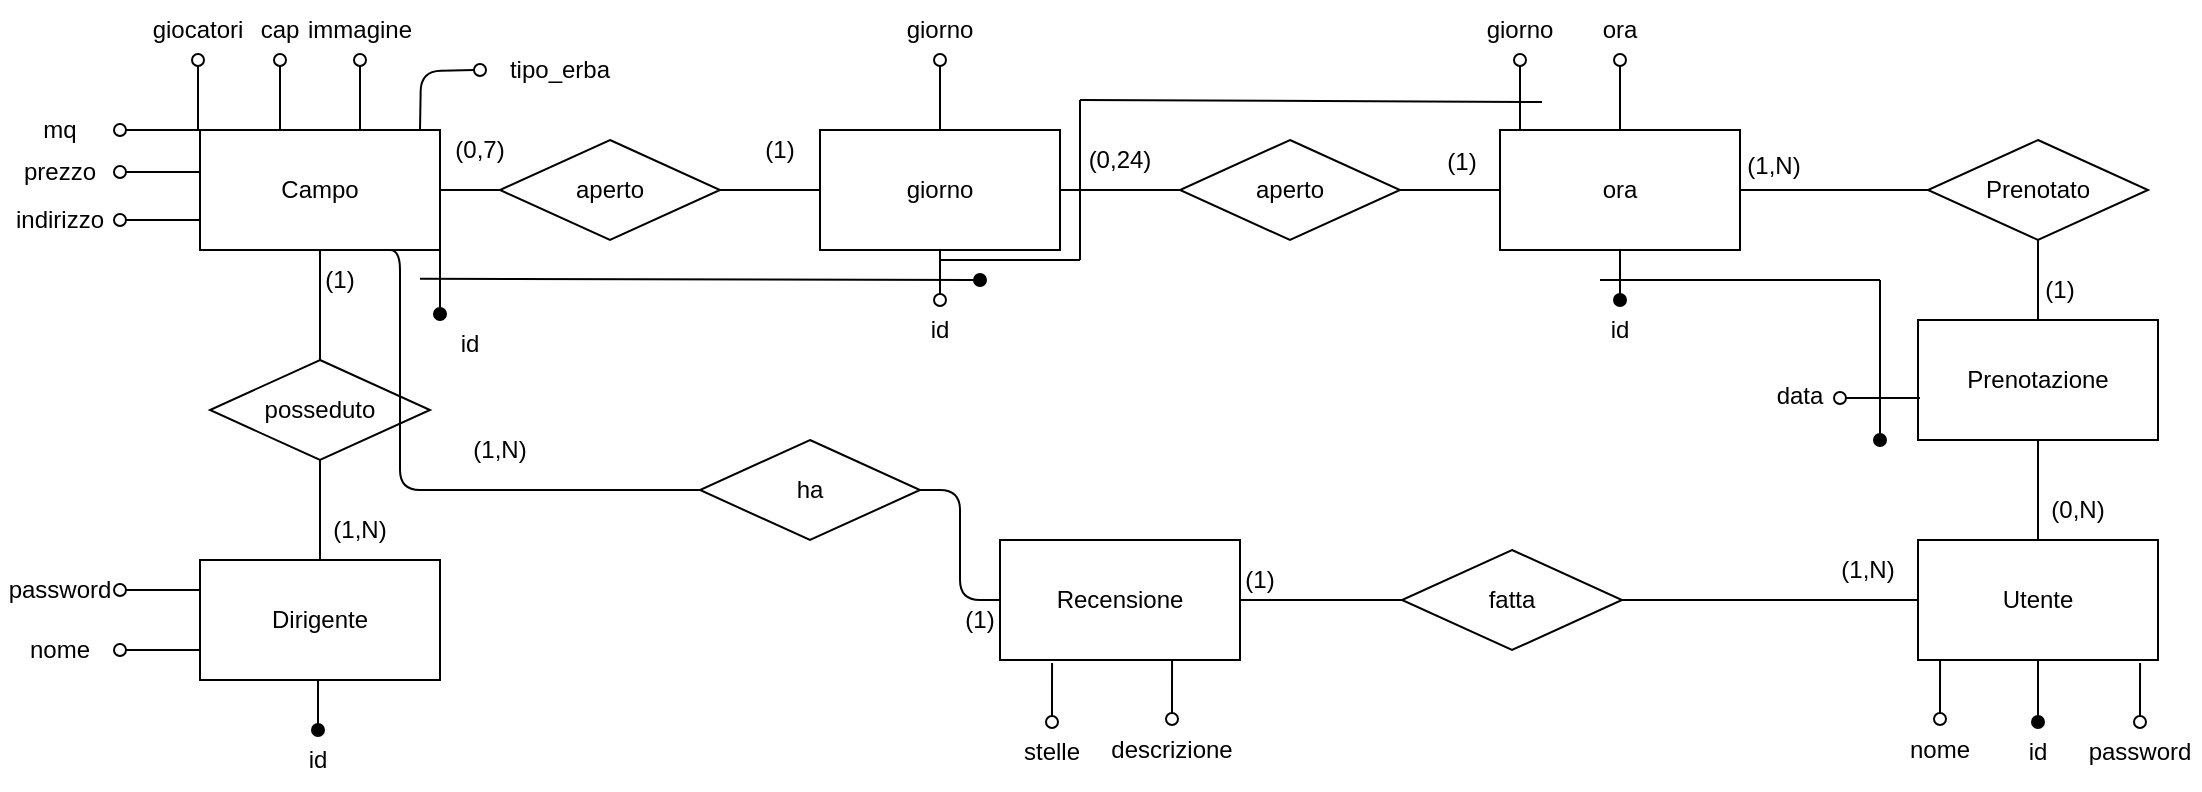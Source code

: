 <mxfile version="17.4.3" type="github">
  <diagram id="BrTpvD5fPYZPa1ccoCXw" name="Page-1">
    <mxGraphModel dx="1351" dy="703" grid="1" gridSize="10" guides="1" tooltips="1" connect="1" arrows="1" fold="1" page="1" pageScale="1" pageWidth="1169" pageHeight="1654" math="0" shadow="0">
      <root>
        <mxCell id="0" />
        <mxCell id="1" parent="0" />
        <mxCell id="SReCfwXnvXYNexFr8XkO-1" value="Campo" style="rounded=0;whiteSpace=wrap;html=1;" parent="1" vertex="1">
          <mxGeometry x="180" y="285" width="120" height="60" as="geometry" />
        </mxCell>
        <mxCell id="SReCfwXnvXYNexFr8XkO-4" value="aperto" style="rhombus;whiteSpace=wrap;html=1;" parent="1" vertex="1">
          <mxGeometry x="330" y="290" width="110" height="50" as="geometry" />
        </mxCell>
        <mxCell id="SReCfwXnvXYNexFr8XkO-5" value="giorno" style="rounded=0;whiteSpace=wrap;html=1;" parent="1" vertex="1">
          <mxGeometry x="490" y="285" width="120" height="60" as="geometry" />
        </mxCell>
        <mxCell id="SReCfwXnvXYNexFr8XkO-7" value="" style="endArrow=none;html=1;rounded=0;exitX=1;exitY=0.5;exitDx=0;exitDy=0;entryX=0;entryY=0.5;entryDx=0;entryDy=0;" parent="1" source="SReCfwXnvXYNexFr8XkO-1" target="SReCfwXnvXYNexFr8XkO-4" edge="1">
          <mxGeometry width="50" height="50" relative="1" as="geometry">
            <mxPoint x="460" y="430" as="sourcePoint" />
            <mxPoint x="510" y="380" as="targetPoint" />
          </mxGeometry>
        </mxCell>
        <mxCell id="SReCfwXnvXYNexFr8XkO-8" value="" style="endArrow=none;html=1;rounded=0;exitX=1;exitY=0.5;exitDx=0;exitDy=0;entryX=0;entryY=0.5;entryDx=0;entryDy=0;" parent="1" source="SReCfwXnvXYNexFr8XkO-4" target="SReCfwXnvXYNexFr8XkO-5" edge="1">
          <mxGeometry width="50" height="50" relative="1" as="geometry">
            <mxPoint x="460" y="430" as="sourcePoint" />
            <mxPoint x="510" y="380" as="targetPoint" />
          </mxGeometry>
        </mxCell>
        <mxCell id="SReCfwXnvXYNexFr8XkO-9" value="aperto" style="rhombus;whiteSpace=wrap;html=1;" parent="1" vertex="1">
          <mxGeometry x="670" y="290" width="110" height="50" as="geometry" />
        </mxCell>
        <mxCell id="SReCfwXnvXYNexFr8XkO-10" value="ora" style="rounded=0;whiteSpace=wrap;html=1;" parent="1" vertex="1">
          <mxGeometry x="830" y="285" width="120" height="60" as="geometry" />
        </mxCell>
        <mxCell id="SReCfwXnvXYNexFr8XkO-11" value="" style="endArrow=none;html=1;rounded=0;exitX=1;exitY=0.5;exitDx=0;exitDy=0;entryX=0;entryY=0.5;entryDx=0;entryDy=0;" parent="1" source="SReCfwXnvXYNexFr8XkO-9" target="SReCfwXnvXYNexFr8XkO-10" edge="1">
          <mxGeometry width="50" height="50" relative="1" as="geometry">
            <mxPoint x="800" y="430" as="sourcePoint" />
            <mxPoint x="850" y="380" as="targetPoint" />
          </mxGeometry>
        </mxCell>
        <mxCell id="SReCfwXnvXYNexFr8XkO-12" value="" style="endArrow=none;html=1;rounded=0;exitX=1;exitY=0.5;exitDx=0;exitDy=0;" parent="1" source="SReCfwXnvXYNexFr8XkO-5" target="SReCfwXnvXYNexFr8XkO-9" edge="1">
          <mxGeometry width="50" height="50" relative="1" as="geometry">
            <mxPoint x="460" y="430" as="sourcePoint" />
            <mxPoint x="510" y="380" as="targetPoint" />
          </mxGeometry>
        </mxCell>
        <mxCell id="SReCfwXnvXYNexFr8XkO-13" value="Utente" style="rounded=0;whiteSpace=wrap;html=1;" parent="1" vertex="1">
          <mxGeometry x="1039" y="490" width="120" height="60" as="geometry" />
        </mxCell>
        <mxCell id="SReCfwXnvXYNexFr8XkO-14" value="" style="endArrow=none;html=1;rounded=0;exitX=0;exitY=0.5;exitDx=0;exitDy=0;entryX=1;entryY=0.5;entryDx=0;entryDy=0;" parent="1" source="o_-a8DLDmGqratq1AwaJ-2" target="SReCfwXnvXYNexFr8XkO-10" edge="1">
          <mxGeometry width="50" height="50" relative="1" as="geometry">
            <mxPoint x="890" y="400" as="sourcePoint" />
            <mxPoint x="980" y="391" as="targetPoint" />
          </mxGeometry>
        </mxCell>
        <mxCell id="SReCfwXnvXYNexFr8XkO-15" value="" style="endArrow=none;html=1;rounded=0;entryX=0.5;entryY=1;entryDx=0;entryDy=0;exitX=0.5;exitY=0;exitDx=0;exitDy=0;" parent="1" source="SReCfwXnvXYNexFr8XkO-13" edge="1">
          <mxGeometry width="50" height="50" relative="1" as="geometry">
            <mxPoint x="659" y="420" as="sourcePoint" />
            <mxPoint x="1099" y="440" as="targetPoint" />
          </mxGeometry>
        </mxCell>
        <mxCell id="SReCfwXnvXYNexFr8XkO-16" value="(0,7)" style="text;html=1;strokeColor=none;fillColor=none;align=center;verticalAlign=middle;whiteSpace=wrap;rounded=0;" parent="1" vertex="1">
          <mxGeometry x="290" y="280" width="60" height="30" as="geometry" />
        </mxCell>
        <mxCell id="SReCfwXnvXYNexFr8XkO-17" value="(1)" style="text;html=1;strokeColor=none;fillColor=none;align=center;verticalAlign=middle;whiteSpace=wrap;rounded=0;" parent="1" vertex="1">
          <mxGeometry x="440" y="280" width="60" height="30" as="geometry" />
        </mxCell>
        <mxCell id="SReCfwXnvXYNexFr8XkO-18" value="(0,24)" style="text;html=1;strokeColor=none;fillColor=none;align=center;verticalAlign=middle;whiteSpace=wrap;rounded=0;" parent="1" vertex="1">
          <mxGeometry x="610" y="285" width="60" height="30" as="geometry" />
        </mxCell>
        <mxCell id="SReCfwXnvXYNexFr8XkO-19" value="(1)" style="text;html=1;strokeColor=none;fillColor=none;align=center;verticalAlign=middle;whiteSpace=wrap;rounded=0;" parent="1" vertex="1">
          <mxGeometry x="781" y="286" width="60" height="30" as="geometry" />
        </mxCell>
        <mxCell id="SReCfwXnvXYNexFr8XkO-20" value="(1,N)" style="text;html=1;strokeColor=none;fillColor=none;align=center;verticalAlign=middle;whiteSpace=wrap;rounded=0;" parent="1" vertex="1">
          <mxGeometry x="937" y="288" width="60" height="30" as="geometry" />
        </mxCell>
        <mxCell id="SReCfwXnvXYNexFr8XkO-21" value="(0,N)" style="text;html=1;strokeColor=none;fillColor=none;align=center;verticalAlign=middle;whiteSpace=wrap;rounded=0;" parent="1" vertex="1">
          <mxGeometry x="1089" y="460" width="60" height="30" as="geometry" />
        </mxCell>
        <mxCell id="48irpjMReQ6uslwrwMDY-1" value="Dirigente" style="rounded=0;whiteSpace=wrap;html=1;" parent="1" vertex="1">
          <mxGeometry x="180" y="500" width="120" height="60" as="geometry" />
        </mxCell>
        <mxCell id="48irpjMReQ6uslwrwMDY-3" value="posseduto" style="rhombus;whiteSpace=wrap;html=1;" parent="1" vertex="1">
          <mxGeometry x="185" y="400" width="110" height="50" as="geometry" />
        </mxCell>
        <mxCell id="48irpjMReQ6uslwrwMDY-4" value="" style="endArrow=none;html=1;rounded=0;exitX=0.5;exitY=1;exitDx=0;exitDy=0;entryX=0.5;entryY=0;entryDx=0;entryDy=0;" parent="1" source="SReCfwXnvXYNexFr8XkO-1" target="48irpjMReQ6uslwrwMDY-3" edge="1">
          <mxGeometry width="50" height="50" relative="1" as="geometry">
            <mxPoint x="560" y="430" as="sourcePoint" />
            <mxPoint x="610" y="380" as="targetPoint" />
          </mxGeometry>
        </mxCell>
        <mxCell id="48irpjMReQ6uslwrwMDY-5" value="" style="endArrow=none;html=1;rounded=0;exitX=0.5;exitY=0;exitDx=0;exitDy=0;entryX=0.5;entryY=1;entryDx=0;entryDy=0;" parent="1" source="48irpjMReQ6uslwrwMDY-1" target="48irpjMReQ6uslwrwMDY-3" edge="1">
          <mxGeometry width="50" height="50" relative="1" as="geometry">
            <mxPoint x="560" y="430" as="sourcePoint" />
            <mxPoint x="610" y="380" as="targetPoint" />
          </mxGeometry>
        </mxCell>
        <mxCell id="48irpjMReQ6uslwrwMDY-6" value="(1,N)" style="text;html=1;strokeColor=none;fillColor=none;align=center;verticalAlign=middle;whiteSpace=wrap;rounded=0;" parent="1" vertex="1">
          <mxGeometry x="230" y="470" width="60" height="30" as="geometry" />
        </mxCell>
        <mxCell id="48irpjMReQ6uslwrwMDY-7" value="(1)" style="text;html=1;strokeColor=none;fillColor=none;align=center;verticalAlign=middle;whiteSpace=wrap;rounded=0;" parent="1" vertex="1">
          <mxGeometry x="220" y="345" width="60" height="30" as="geometry" />
        </mxCell>
        <mxCell id="o_-a8DLDmGqratq1AwaJ-1" value="Prenotazione" style="rounded=0;whiteSpace=wrap;html=1;" vertex="1" parent="1">
          <mxGeometry x="1039" y="380" width="120" height="60" as="geometry" />
        </mxCell>
        <mxCell id="o_-a8DLDmGqratq1AwaJ-2" value="Prenotato" style="rhombus;whiteSpace=wrap;html=1;" vertex="1" parent="1">
          <mxGeometry x="1044" y="290" width="110" height="50" as="geometry" />
        </mxCell>
        <mxCell id="o_-a8DLDmGqratq1AwaJ-4" value="" style="endArrow=none;html=1;rounded=0;entryX=0.5;entryY=1;entryDx=0;entryDy=0;exitX=0.5;exitY=0;exitDx=0;exitDy=0;" edge="1" parent="1" source="o_-a8DLDmGqratq1AwaJ-1" target="o_-a8DLDmGqratq1AwaJ-2">
          <mxGeometry width="50" height="50" relative="1" as="geometry">
            <mxPoint x="1109" y="444" as="sourcePoint" />
            <mxPoint x="1109" y="394" as="targetPoint" />
          </mxGeometry>
        </mxCell>
        <mxCell id="o_-a8DLDmGqratq1AwaJ-5" value="(1)" style="text;html=1;strokeColor=none;fillColor=none;align=center;verticalAlign=middle;whiteSpace=wrap;rounded=0;" vertex="1" parent="1">
          <mxGeometry x="1080" y="350" width="60" height="30" as="geometry" />
        </mxCell>
        <mxCell id="o_-a8DLDmGqratq1AwaJ-6" value="" style="endArrow=none;html=1;rounded=1;entryX=0.008;entryY=0.65;entryDx=0;entryDy=0;entryPerimeter=0;startArrow=oval;startFill=0;" edge="1" parent="1" target="o_-a8DLDmGqratq1AwaJ-1">
          <mxGeometry width="50" height="50" relative="1" as="geometry">
            <mxPoint x="1000" y="419" as="sourcePoint" />
            <mxPoint x="740" y="350" as="targetPoint" />
          </mxGeometry>
        </mxCell>
        <mxCell id="o_-a8DLDmGqratq1AwaJ-7" value="data" style="text;html=1;strokeColor=none;fillColor=none;align=center;verticalAlign=middle;whiteSpace=wrap;rounded=0;" vertex="1" parent="1">
          <mxGeometry x="950" y="403" width="60" height="30" as="geometry" />
        </mxCell>
        <mxCell id="o_-a8DLDmGqratq1AwaJ-9" value="" style="endArrow=none;html=1;rounded=1;endFill=0;startArrow=oval;startFill=1;" edge="1" parent="1">
          <mxGeometry width="50" height="50" relative="1" as="geometry">
            <mxPoint x="1020" y="440" as="sourcePoint" />
            <mxPoint x="1020" y="360" as="targetPoint" />
          </mxGeometry>
        </mxCell>
        <mxCell id="o_-a8DLDmGqratq1AwaJ-10" value="" style="endArrow=none;html=1;rounded=1;entryX=0.5;entryY=1;entryDx=0;entryDy=0;endFill=0;startArrow=oval;startFill=1;" edge="1" parent="1" target="SReCfwXnvXYNexFr8XkO-10">
          <mxGeometry width="50" height="50" relative="1" as="geometry">
            <mxPoint x="890" y="370" as="sourcePoint" />
            <mxPoint x="740" y="350" as="targetPoint" />
          </mxGeometry>
        </mxCell>
        <mxCell id="o_-a8DLDmGqratq1AwaJ-11" value="" style="endArrow=none;html=1;rounded=1;" edge="1" parent="1">
          <mxGeometry width="50" height="50" relative="1" as="geometry">
            <mxPoint x="880" y="360" as="sourcePoint" />
            <mxPoint x="1020" y="360" as="targetPoint" />
          </mxGeometry>
        </mxCell>
        <mxCell id="o_-a8DLDmGqratq1AwaJ-12" value="id" style="text;html=1;strokeColor=none;fillColor=none;align=center;verticalAlign=middle;whiteSpace=wrap;rounded=0;" vertex="1" parent="1">
          <mxGeometry x="860" y="370" width="60" height="30" as="geometry" />
        </mxCell>
        <mxCell id="o_-a8DLDmGqratq1AwaJ-26" value="" style="edgeStyle=orthogonalEdgeStyle;rounded=1;orthogonalLoop=1;jettySize=auto;html=1;startArrow=oval;startFill=0;endArrow=none;endFill=0;" edge="1" parent="1" source="o_-a8DLDmGqratq1AwaJ-14" target="SReCfwXnvXYNexFr8XkO-5">
          <mxGeometry relative="1" as="geometry" />
        </mxCell>
        <mxCell id="o_-a8DLDmGqratq1AwaJ-14" value="id" style="text;html=1;strokeColor=none;fillColor=none;align=center;verticalAlign=middle;whiteSpace=wrap;rounded=0;" vertex="1" parent="1">
          <mxGeometry x="520" y="370" width="60" height="30" as="geometry" />
        </mxCell>
        <mxCell id="o_-a8DLDmGqratq1AwaJ-15" value="" style="endArrow=none;html=1;rounded=1;endFill=0;startArrow=oval;startFill=1;exitX=0.25;exitY=0;exitDx=0;exitDy=0;entryX=1;entryY=1;entryDx=0;entryDy=0;" edge="1" parent="1" source="o_-a8DLDmGqratq1AwaJ-16" target="SReCfwXnvXYNexFr8XkO-1">
          <mxGeometry width="50" height="50" relative="1" as="geometry">
            <mxPoint x="239" y="256" as="sourcePoint" />
            <mxPoint x="239" y="286" as="targetPoint" />
          </mxGeometry>
        </mxCell>
        <mxCell id="o_-a8DLDmGqratq1AwaJ-16" value="id" style="text;html=1;strokeColor=none;fillColor=none;align=center;verticalAlign=middle;whiteSpace=wrap;rounded=0;" vertex="1" parent="1">
          <mxGeometry x="285" y="377" width="60" height="30" as="geometry" />
        </mxCell>
        <mxCell id="o_-a8DLDmGqratq1AwaJ-18" value="" style="endArrow=none;html=1;rounded=1;entryX=0.5;entryY=1;entryDx=0;entryDy=0;endFill=0;startArrow=oval;startFill=1;" edge="1" parent="1">
          <mxGeometry width="50" height="50" relative="1" as="geometry">
            <mxPoint x="239" y="585" as="sourcePoint" />
            <mxPoint x="239" y="560" as="targetPoint" />
          </mxGeometry>
        </mxCell>
        <mxCell id="o_-a8DLDmGqratq1AwaJ-19" value="id" style="text;html=1;strokeColor=none;fillColor=none;align=center;verticalAlign=middle;whiteSpace=wrap;rounded=0;" vertex="1" parent="1">
          <mxGeometry x="209" y="585" width="60" height="30" as="geometry" />
        </mxCell>
        <mxCell id="o_-a8DLDmGqratq1AwaJ-20" value="" style="endArrow=none;html=1;rounded=1;entryX=0.5;entryY=1;entryDx=0;entryDy=0;endFill=0;startArrow=oval;startFill=1;exitX=0.5;exitY=0;exitDx=0;exitDy=0;" edge="1" parent="1" source="o_-a8DLDmGqratq1AwaJ-21">
          <mxGeometry width="50" height="50" relative="1" as="geometry">
            <mxPoint x="1099" y="575" as="sourcePoint" />
            <mxPoint x="1099" y="550" as="targetPoint" />
          </mxGeometry>
        </mxCell>
        <mxCell id="o_-a8DLDmGqratq1AwaJ-21" value="id" style="text;html=1;strokeColor=none;fillColor=none;align=center;verticalAlign=middle;whiteSpace=wrap;rounded=0;" vertex="1" parent="1">
          <mxGeometry x="1069" y="581" width="60" height="30" as="geometry" />
        </mxCell>
        <mxCell id="o_-a8DLDmGqratq1AwaJ-25" value="" style="endArrow=none;html=1;rounded=1;endFill=0;startArrow=oval;startFill=1;" edge="1" parent="1">
          <mxGeometry width="50" height="50" relative="1" as="geometry">
            <mxPoint x="570" y="360" as="sourcePoint" />
            <mxPoint x="290" y="359.41" as="targetPoint" />
          </mxGeometry>
        </mxCell>
        <mxCell id="o_-a8DLDmGqratq1AwaJ-85" style="edgeStyle=orthogonalEdgeStyle;rounded=1;orthogonalLoop=1;jettySize=auto;html=1;startArrow=none;startFill=0;endArrow=none;endFill=0;entryX=0;entryY=0.5;entryDx=0;entryDy=0;" edge="1" parent="1" source="o_-a8DLDmGqratq1AwaJ-27" target="o_-a8DLDmGqratq1AwaJ-86">
          <mxGeometry relative="1" as="geometry">
            <mxPoint x="870" y="540" as="targetPoint" />
          </mxGeometry>
        </mxCell>
        <mxCell id="o_-a8DLDmGqratq1AwaJ-27" value="Recensione" style="rounded=0;whiteSpace=wrap;html=1;" vertex="1" parent="1">
          <mxGeometry x="580" y="490" width="120" height="60" as="geometry" />
        </mxCell>
        <mxCell id="o_-a8DLDmGqratq1AwaJ-39" value="" style="edgeStyle=orthogonalEdgeStyle;rounded=1;orthogonalLoop=1;jettySize=auto;html=1;startArrow=oval;startFill=0;endArrow=none;endFill=0;entryX=0;entryY=0.75;entryDx=0;entryDy=0;" edge="1" parent="1" source="o_-a8DLDmGqratq1AwaJ-40" target="48irpjMReQ6uslwrwMDY-1">
          <mxGeometry relative="1" as="geometry">
            <mxPoint x="120" y="505" as="targetPoint" />
          </mxGeometry>
        </mxCell>
        <mxCell id="o_-a8DLDmGqratq1AwaJ-40" value="nome" style="text;html=1;strokeColor=none;fillColor=none;align=center;verticalAlign=middle;whiteSpace=wrap;rounded=0;" vertex="1" parent="1">
          <mxGeometry x="80" y="530" width="60" height="30" as="geometry" />
        </mxCell>
        <mxCell id="o_-a8DLDmGqratq1AwaJ-41" value="" style="edgeStyle=orthogonalEdgeStyle;rounded=1;orthogonalLoop=1;jettySize=auto;html=1;startArrow=oval;startFill=0;endArrow=none;endFill=0;entryX=0;entryY=0.75;entryDx=0;entryDy=0;" edge="1" parent="1" source="o_-a8DLDmGqratq1AwaJ-42">
          <mxGeometry relative="1" as="geometry">
            <mxPoint x="180" y="515" as="targetPoint" />
          </mxGeometry>
        </mxCell>
        <mxCell id="o_-a8DLDmGqratq1AwaJ-42" value="password" style="text;html=1;strokeColor=none;fillColor=none;align=center;verticalAlign=middle;whiteSpace=wrap;rounded=0;" vertex="1" parent="1">
          <mxGeometry x="80" y="500" width="60" height="30" as="geometry" />
        </mxCell>
        <mxCell id="o_-a8DLDmGqratq1AwaJ-43" value="" style="edgeStyle=orthogonalEdgeStyle;rounded=1;orthogonalLoop=1;jettySize=auto;html=1;startArrow=oval;startFill=0;endArrow=none;endFill=0;entryX=0;entryY=0.75;entryDx=0;entryDy=0;" edge="1" parent="1" source="o_-a8DLDmGqratq1AwaJ-44">
          <mxGeometry relative="1" as="geometry">
            <mxPoint x="180" y="330" as="targetPoint" />
          </mxGeometry>
        </mxCell>
        <mxCell id="o_-a8DLDmGqratq1AwaJ-44" value="indirizzo" style="text;html=1;strokeColor=none;fillColor=none;align=center;verticalAlign=middle;whiteSpace=wrap;rounded=0;" vertex="1" parent="1">
          <mxGeometry x="80" y="315" width="60" height="30" as="geometry" />
        </mxCell>
        <mxCell id="o_-a8DLDmGqratq1AwaJ-45" value="" style="edgeStyle=orthogonalEdgeStyle;rounded=1;orthogonalLoop=1;jettySize=auto;html=1;startArrow=oval;startFill=0;endArrow=none;endFill=0;entryX=0;entryY=0.75;entryDx=0;entryDy=0;" edge="1" parent="1" source="o_-a8DLDmGqratq1AwaJ-46">
          <mxGeometry relative="1" as="geometry">
            <mxPoint x="180" y="306" as="targetPoint" />
          </mxGeometry>
        </mxCell>
        <mxCell id="o_-a8DLDmGqratq1AwaJ-46" value="prezzo" style="text;html=1;strokeColor=none;fillColor=none;align=center;verticalAlign=middle;whiteSpace=wrap;rounded=0;" vertex="1" parent="1">
          <mxGeometry x="80" y="291" width="60" height="30" as="geometry" />
        </mxCell>
        <mxCell id="o_-a8DLDmGqratq1AwaJ-49" value="" style="edgeStyle=orthogonalEdgeStyle;rounded=1;orthogonalLoop=1;jettySize=auto;html=1;startArrow=oval;startFill=0;endArrow=none;endFill=0;entryX=0;entryY=0.75;entryDx=0;entryDy=0;" edge="1" parent="1" source="o_-a8DLDmGqratq1AwaJ-50">
          <mxGeometry relative="1" as="geometry">
            <mxPoint x="180" y="285" as="targetPoint" />
          </mxGeometry>
        </mxCell>
        <mxCell id="o_-a8DLDmGqratq1AwaJ-50" value="mq" style="text;html=1;strokeColor=none;fillColor=none;align=center;verticalAlign=middle;whiteSpace=wrap;rounded=0;" vertex="1" parent="1">
          <mxGeometry x="80" y="270" width="60" height="30" as="geometry" />
        </mxCell>
        <mxCell id="o_-a8DLDmGqratq1AwaJ-51" value="" style="edgeStyle=orthogonalEdgeStyle;rounded=1;orthogonalLoop=1;jettySize=auto;html=1;startArrow=oval;startFill=0;endArrow=none;endFill=0;entryX=0.25;entryY=0;entryDx=0;entryDy=0;" edge="1" parent="1" source="o_-a8DLDmGqratq1AwaJ-52">
          <mxGeometry relative="1" as="geometry">
            <mxPoint x="179" y="285" as="targetPoint" />
          </mxGeometry>
        </mxCell>
        <mxCell id="o_-a8DLDmGqratq1AwaJ-52" value="giocatori" style="text;html=1;strokeColor=none;fillColor=none;align=center;verticalAlign=middle;whiteSpace=wrap;rounded=0;" vertex="1" parent="1">
          <mxGeometry x="149" y="220" width="60" height="30" as="geometry" />
        </mxCell>
        <mxCell id="o_-a8DLDmGqratq1AwaJ-53" value="" style="edgeStyle=orthogonalEdgeStyle;rounded=1;orthogonalLoop=1;jettySize=auto;html=1;startArrow=oval;startFill=0;endArrow=none;endFill=0;entryX=0.25;entryY=0;entryDx=0;entryDy=0;" edge="1" parent="1" source="o_-a8DLDmGqratq1AwaJ-54">
          <mxGeometry relative="1" as="geometry">
            <mxPoint x="220" y="285" as="targetPoint" />
          </mxGeometry>
        </mxCell>
        <mxCell id="o_-a8DLDmGqratq1AwaJ-54" value="cap" style="text;html=1;strokeColor=none;fillColor=none;align=center;verticalAlign=middle;whiteSpace=wrap;rounded=0;" vertex="1" parent="1">
          <mxGeometry x="190" y="220" width="60" height="30" as="geometry" />
        </mxCell>
        <mxCell id="o_-a8DLDmGqratq1AwaJ-58" value="" style="edgeStyle=orthogonalEdgeStyle;rounded=1;orthogonalLoop=1;jettySize=auto;html=1;startArrow=oval;startFill=0;endArrow=none;endFill=0;entryX=0.25;entryY=0;entryDx=0;entryDy=0;" edge="1" parent="1" source="o_-a8DLDmGqratq1AwaJ-59">
          <mxGeometry relative="1" as="geometry">
            <mxPoint x="260" y="285" as="targetPoint" />
          </mxGeometry>
        </mxCell>
        <mxCell id="o_-a8DLDmGqratq1AwaJ-59" value="immagine" style="text;html=1;strokeColor=none;fillColor=none;align=center;verticalAlign=middle;whiteSpace=wrap;rounded=0;" vertex="1" parent="1">
          <mxGeometry x="230" y="220" width="60" height="30" as="geometry" />
        </mxCell>
        <mxCell id="o_-a8DLDmGqratq1AwaJ-60" value="" style="edgeStyle=orthogonalEdgeStyle;rounded=1;orthogonalLoop=1;jettySize=auto;html=1;startArrow=oval;startFill=0;endArrow=none;endFill=0;entryX=0;entryY=0;entryDx=0;entryDy=0;" edge="1" parent="1">
          <mxGeometry relative="1" as="geometry">
            <mxPoint x="290" y="285" as="targetPoint" />
            <mxPoint x="320" y="255" as="sourcePoint" />
          </mxGeometry>
        </mxCell>
        <mxCell id="o_-a8DLDmGqratq1AwaJ-61" value="tipo_erba" style="text;html=1;strokeColor=none;fillColor=none;align=center;verticalAlign=middle;whiteSpace=wrap;rounded=0;" vertex="1" parent="1">
          <mxGeometry x="330" y="240" width="60" height="30" as="geometry" />
        </mxCell>
        <mxCell id="o_-a8DLDmGqratq1AwaJ-62" value="" style="edgeStyle=orthogonalEdgeStyle;rounded=1;orthogonalLoop=1;jettySize=auto;html=1;startArrow=oval;startFill=0;endArrow=none;endFill=0;entryX=0.25;entryY=0;entryDx=0;entryDy=0;" edge="1" parent="1" source="o_-a8DLDmGqratq1AwaJ-63">
          <mxGeometry relative="1" as="geometry">
            <mxPoint x="550" y="285" as="targetPoint" />
          </mxGeometry>
        </mxCell>
        <mxCell id="o_-a8DLDmGqratq1AwaJ-63" value="giorno" style="text;html=1;strokeColor=none;fillColor=none;align=center;verticalAlign=middle;whiteSpace=wrap;rounded=0;" vertex="1" parent="1">
          <mxGeometry x="520" y="220" width="60" height="30" as="geometry" />
        </mxCell>
        <mxCell id="o_-a8DLDmGqratq1AwaJ-64" value="" style="edgeStyle=orthogonalEdgeStyle;rounded=1;orthogonalLoop=1;jettySize=auto;html=1;startArrow=oval;startFill=0;endArrow=none;endFill=0;entryX=0.25;entryY=0;entryDx=0;entryDy=0;" edge="1" parent="1" source="o_-a8DLDmGqratq1AwaJ-65">
          <mxGeometry relative="1" as="geometry">
            <mxPoint x="890" y="285" as="targetPoint" />
          </mxGeometry>
        </mxCell>
        <mxCell id="o_-a8DLDmGqratq1AwaJ-65" value="ora" style="text;html=1;strokeColor=none;fillColor=none;align=center;verticalAlign=middle;whiteSpace=wrap;rounded=0;" vertex="1" parent="1">
          <mxGeometry x="860" y="220" width="60" height="30" as="geometry" />
        </mxCell>
        <mxCell id="o_-a8DLDmGqratq1AwaJ-77" value="" style="edgeStyle=orthogonalEdgeStyle;rounded=1;orthogonalLoop=1;jettySize=auto;html=1;startArrow=oval;startFill=0;endArrow=none;endFill=0;entryX=0.25;entryY=0;entryDx=0;entryDy=0;" edge="1" parent="1" source="o_-a8DLDmGqratq1AwaJ-78">
          <mxGeometry relative="1" as="geometry">
            <mxPoint x="840" y="285" as="targetPoint" />
          </mxGeometry>
        </mxCell>
        <mxCell id="o_-a8DLDmGqratq1AwaJ-78" value="giorno" style="text;html=1;strokeColor=none;fillColor=none;align=center;verticalAlign=middle;whiteSpace=wrap;rounded=0;" vertex="1" parent="1">
          <mxGeometry x="810" y="220" width="60" height="30" as="geometry" />
        </mxCell>
        <mxCell id="o_-a8DLDmGqratq1AwaJ-79" value="" style="endArrow=none;html=1;rounded=1;endFill=0;startArrow=none;startFill=0;" edge="1" parent="1">
          <mxGeometry width="50" height="50" relative="1" as="geometry">
            <mxPoint x="851" y="271" as="sourcePoint" />
            <mxPoint x="620" y="270" as="targetPoint" />
          </mxGeometry>
        </mxCell>
        <mxCell id="o_-a8DLDmGqratq1AwaJ-80" value="" style="endArrow=none;html=1;rounded=1;" edge="1" parent="1">
          <mxGeometry width="50" height="50" relative="1" as="geometry">
            <mxPoint x="620" y="350" as="sourcePoint" />
            <mxPoint x="620" y="270" as="targetPoint" />
          </mxGeometry>
        </mxCell>
        <mxCell id="o_-a8DLDmGqratq1AwaJ-81" value="" style="endArrow=none;html=1;rounded=1;endFill=0;startArrow=none;startFill=0;" edge="1" parent="1">
          <mxGeometry width="50" height="50" relative="1" as="geometry">
            <mxPoint x="620" y="350" as="sourcePoint" />
            <mxPoint x="550" y="350" as="targetPoint" />
          </mxGeometry>
        </mxCell>
        <mxCell id="o_-a8DLDmGqratq1AwaJ-83" style="edgeStyle=orthogonalEdgeStyle;rounded=1;orthogonalLoop=1;jettySize=auto;html=1;entryX=0.75;entryY=1;entryDx=0;entryDy=0;startArrow=none;startFill=0;endArrow=none;endFill=0;" edge="1" parent="1" source="o_-a8DLDmGqratq1AwaJ-82" target="SReCfwXnvXYNexFr8XkO-1">
          <mxGeometry relative="1" as="geometry">
            <Array as="points">
              <mxPoint x="280" y="465" />
              <mxPoint x="280" y="345" />
            </Array>
          </mxGeometry>
        </mxCell>
        <mxCell id="o_-a8DLDmGqratq1AwaJ-84" style="edgeStyle=orthogonalEdgeStyle;rounded=1;orthogonalLoop=1;jettySize=auto;html=1;exitX=1;exitY=0.5;exitDx=0;exitDy=0;entryX=0;entryY=0.5;entryDx=0;entryDy=0;startArrow=none;startFill=0;endArrow=none;endFill=0;" edge="1" parent="1" source="o_-a8DLDmGqratq1AwaJ-82" target="o_-a8DLDmGqratq1AwaJ-27">
          <mxGeometry relative="1" as="geometry" />
        </mxCell>
        <mxCell id="o_-a8DLDmGqratq1AwaJ-82" value="ha" style="rhombus;whiteSpace=wrap;html=1;" vertex="1" parent="1">
          <mxGeometry x="430" y="440" width="110" height="50" as="geometry" />
        </mxCell>
        <mxCell id="o_-a8DLDmGqratq1AwaJ-87" style="edgeStyle=orthogonalEdgeStyle;rounded=1;orthogonalLoop=1;jettySize=auto;html=1;entryX=0;entryY=0.5;entryDx=0;entryDy=0;startArrow=none;startFill=0;endArrow=none;endFill=0;" edge="1" parent="1" source="o_-a8DLDmGqratq1AwaJ-86" target="SReCfwXnvXYNexFr8XkO-13">
          <mxGeometry relative="1" as="geometry" />
        </mxCell>
        <mxCell id="o_-a8DLDmGqratq1AwaJ-86" value="fatta" style="rhombus;whiteSpace=wrap;html=1;" vertex="1" parent="1">
          <mxGeometry x="781" y="495" width="110" height="50" as="geometry" />
        </mxCell>
        <mxCell id="o_-a8DLDmGqratq1AwaJ-88" value="(1)" style="text;html=1;strokeColor=none;fillColor=none;align=center;verticalAlign=middle;whiteSpace=wrap;rounded=0;" vertex="1" parent="1">
          <mxGeometry x="680" y="495" width="60" height="30" as="geometry" />
        </mxCell>
        <mxCell id="o_-a8DLDmGqratq1AwaJ-89" value="(1,N)" style="text;html=1;strokeColor=none;fillColor=none;align=center;verticalAlign=middle;whiteSpace=wrap;rounded=0;" vertex="1" parent="1">
          <mxGeometry x="984" y="490" width="60" height="30" as="geometry" />
        </mxCell>
        <mxCell id="o_-a8DLDmGqratq1AwaJ-90" value="(1,N)" style="text;html=1;strokeColor=none;fillColor=none;align=center;verticalAlign=middle;whiteSpace=wrap;rounded=0;" vertex="1" parent="1">
          <mxGeometry x="300" y="430" width="60" height="30" as="geometry" />
        </mxCell>
        <mxCell id="o_-a8DLDmGqratq1AwaJ-91" value="(1)" style="text;html=1;strokeColor=none;fillColor=none;align=center;verticalAlign=middle;whiteSpace=wrap;rounded=0;" vertex="1" parent="1">
          <mxGeometry x="540" y="515" width="60" height="30" as="geometry" />
        </mxCell>
        <mxCell id="o_-a8DLDmGqratq1AwaJ-94" style="edgeStyle=orthogonalEdgeStyle;rounded=1;orthogonalLoop=1;jettySize=auto;html=1;entryX=0.417;entryY=1.025;entryDx=0;entryDy=0;entryPerimeter=0;startArrow=oval;startFill=0;endArrow=none;endFill=0;" edge="1" parent="1" source="o_-a8DLDmGqratq1AwaJ-93">
          <mxGeometry relative="1" as="geometry">
            <mxPoint x="606.04" y="551.5" as="targetPoint" />
          </mxGeometry>
        </mxCell>
        <mxCell id="o_-a8DLDmGqratq1AwaJ-93" value="stelle" style="text;html=1;strokeColor=none;fillColor=none;align=center;verticalAlign=middle;whiteSpace=wrap;rounded=0;" vertex="1" parent="1">
          <mxGeometry x="576" y="581" width="60" height="30" as="geometry" />
        </mxCell>
        <mxCell id="o_-a8DLDmGqratq1AwaJ-95" style="edgeStyle=orthogonalEdgeStyle;rounded=1;orthogonalLoop=1;jettySize=auto;html=1;entryX=0.417;entryY=1.025;entryDx=0;entryDy=0;entryPerimeter=0;startArrow=oval;startFill=0;endArrow=none;endFill=0;" edge="1" parent="1" source="o_-a8DLDmGqratq1AwaJ-96">
          <mxGeometry relative="1" as="geometry">
            <mxPoint x="666.04" y="550" as="targetPoint" />
          </mxGeometry>
        </mxCell>
        <mxCell id="o_-a8DLDmGqratq1AwaJ-96" value="descrizione" style="text;html=1;strokeColor=none;fillColor=none;align=center;verticalAlign=middle;whiteSpace=wrap;rounded=0;" vertex="1" parent="1">
          <mxGeometry x="636" y="579.5" width="60" height="30" as="geometry" />
        </mxCell>
        <mxCell id="o_-a8DLDmGqratq1AwaJ-101" style="edgeStyle=orthogonalEdgeStyle;rounded=1;orthogonalLoop=1;jettySize=auto;html=1;entryX=0.417;entryY=1.025;entryDx=0;entryDy=0;entryPerimeter=0;startArrow=oval;startFill=0;endArrow=none;endFill=0;" edge="1" parent="1" source="o_-a8DLDmGqratq1AwaJ-102">
          <mxGeometry relative="1" as="geometry">
            <mxPoint x="1050.04" y="550" as="targetPoint" />
          </mxGeometry>
        </mxCell>
        <mxCell id="o_-a8DLDmGqratq1AwaJ-102" value="nome" style="text;html=1;strokeColor=none;fillColor=none;align=center;verticalAlign=middle;whiteSpace=wrap;rounded=0;" vertex="1" parent="1">
          <mxGeometry x="1020" y="579.5" width="60" height="30" as="geometry" />
        </mxCell>
        <mxCell id="o_-a8DLDmGqratq1AwaJ-103" style="edgeStyle=orthogonalEdgeStyle;rounded=1;orthogonalLoop=1;jettySize=auto;html=1;entryX=0.417;entryY=1.025;entryDx=0;entryDy=0;entryPerimeter=0;startArrow=oval;startFill=0;endArrow=none;endFill=0;" edge="1" parent="1" source="o_-a8DLDmGqratq1AwaJ-104">
          <mxGeometry relative="1" as="geometry">
            <mxPoint x="1150.04" y="551.5" as="targetPoint" />
          </mxGeometry>
        </mxCell>
        <mxCell id="o_-a8DLDmGqratq1AwaJ-104" value="password" style="text;html=1;strokeColor=none;fillColor=none;align=center;verticalAlign=middle;whiteSpace=wrap;rounded=0;" vertex="1" parent="1">
          <mxGeometry x="1120" y="581" width="60" height="30" as="geometry" />
        </mxCell>
      </root>
    </mxGraphModel>
  </diagram>
</mxfile>
